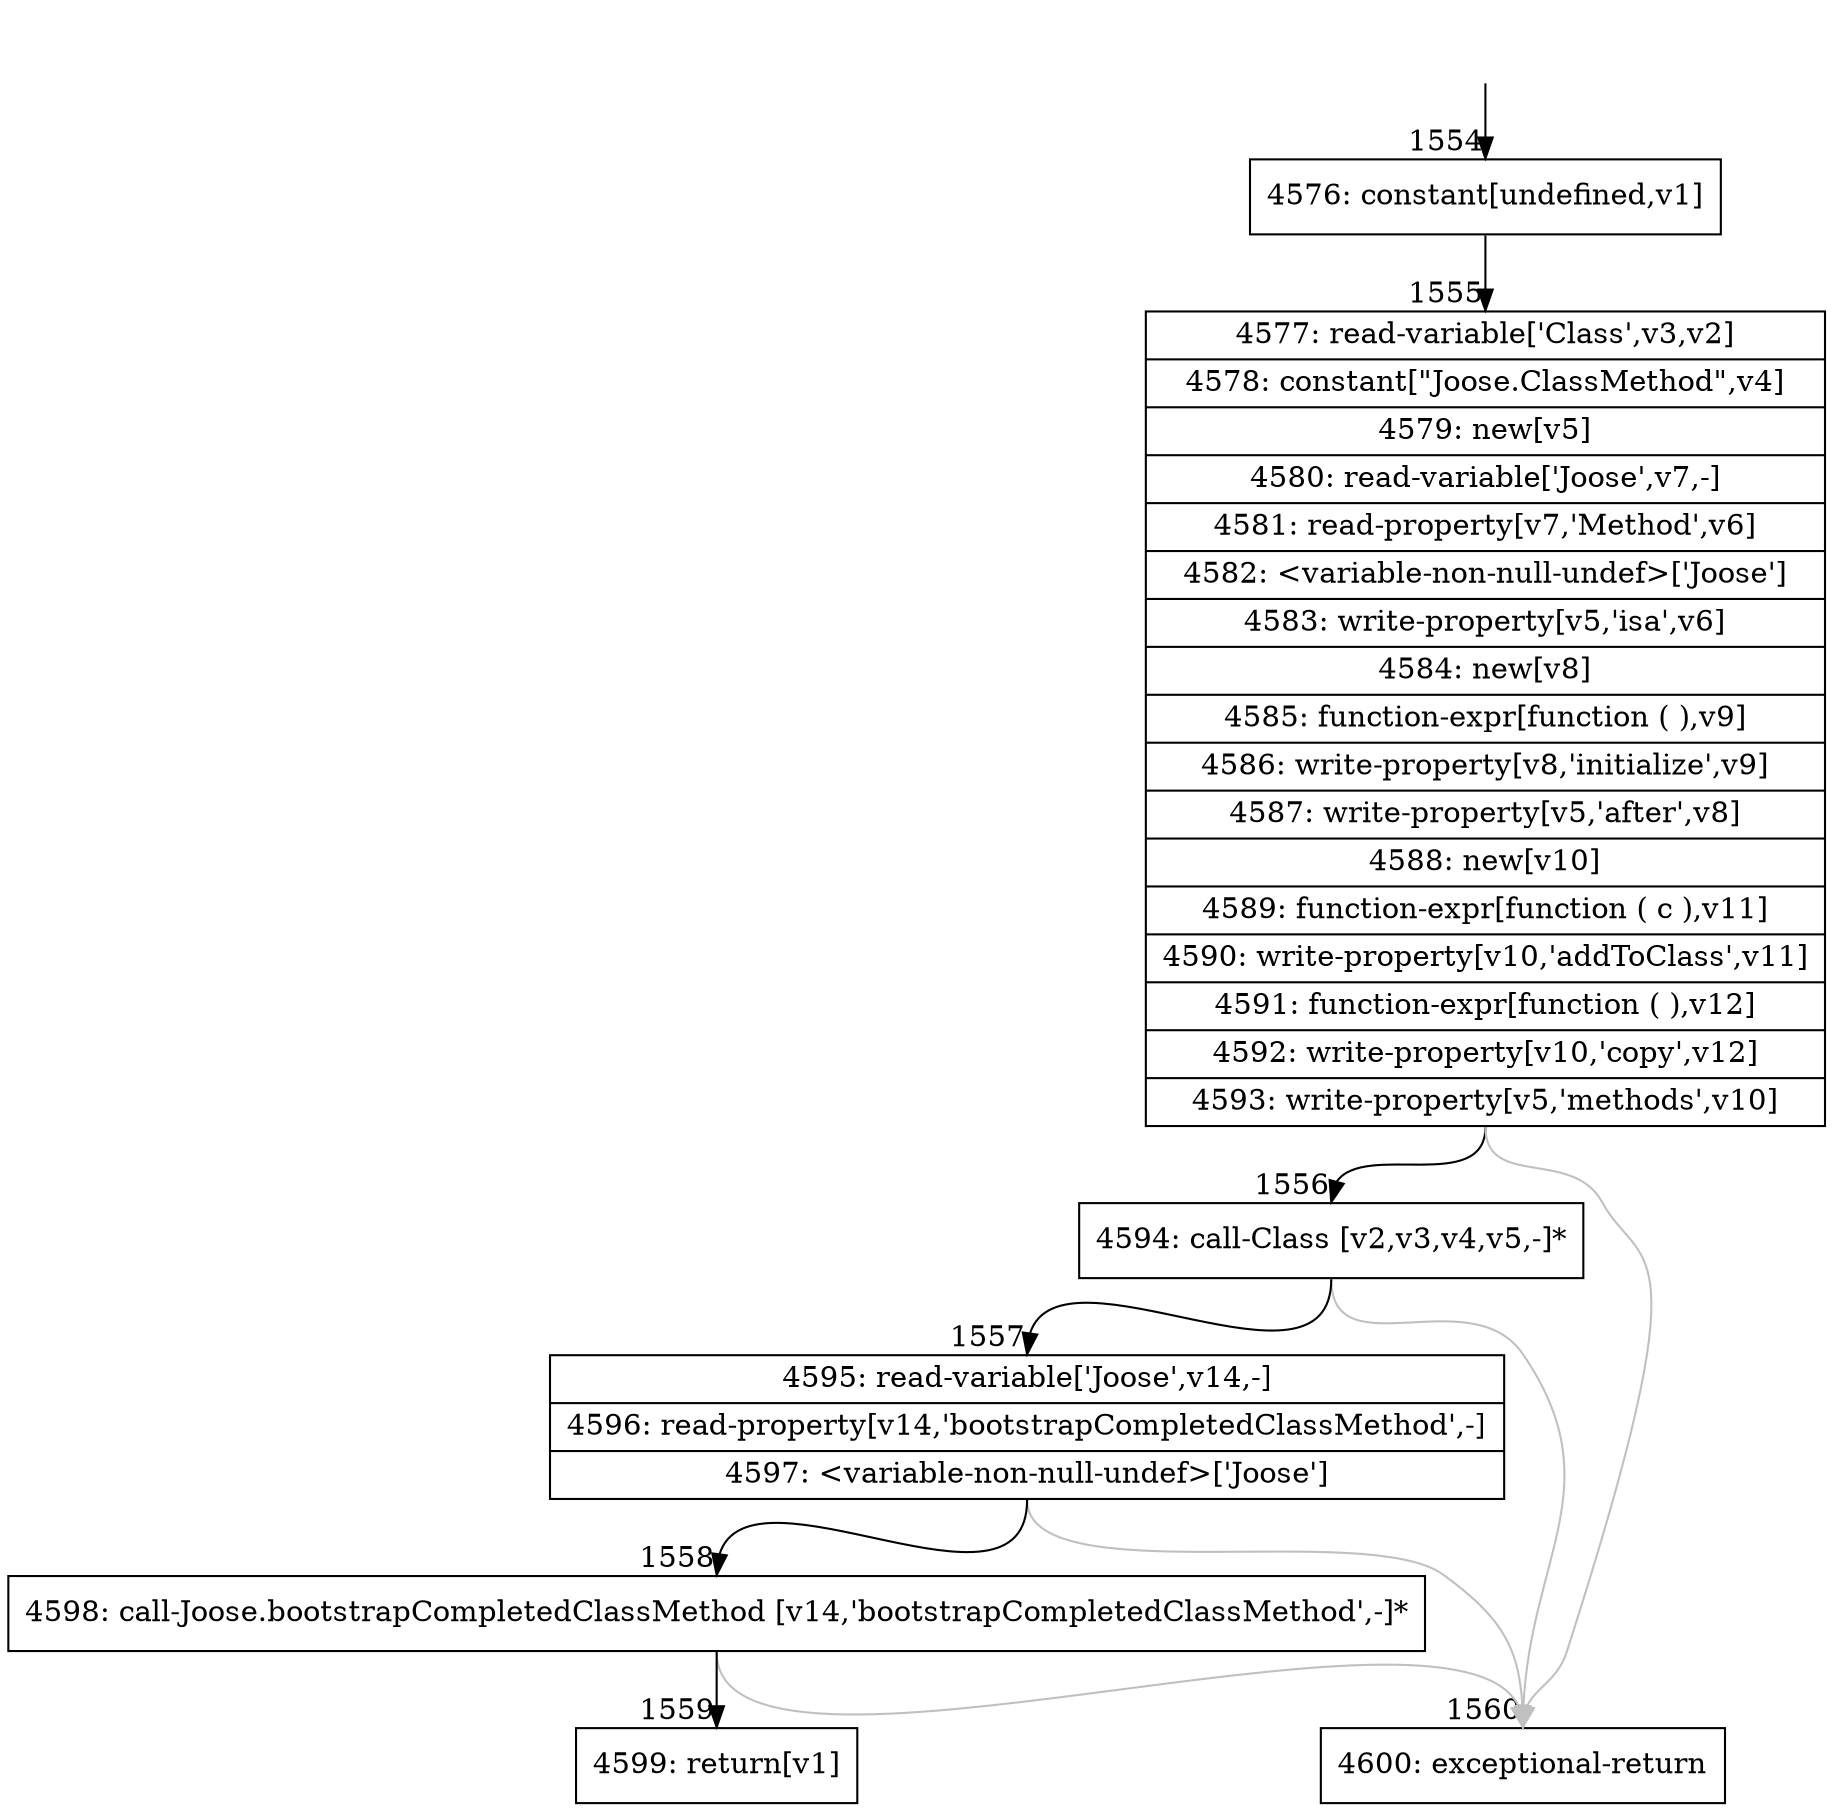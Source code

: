 digraph {
rankdir="TD"
BB_entry182[shape=none,label=""];
BB_entry182 -> BB1554 [tailport=s, headport=n, headlabel="    1554"]
BB1554 [shape=record label="{4576: constant[undefined,v1]}" ] 
BB1554 -> BB1555 [tailport=s, headport=n, headlabel="      1555"]
BB1555 [shape=record label="{4577: read-variable['Class',v3,v2]|4578: constant[\"Joose.ClassMethod\",v4]|4579: new[v5]|4580: read-variable['Joose',v7,-]|4581: read-property[v7,'Method',v6]|4582: \<variable-non-null-undef\>['Joose']|4583: write-property[v5,'isa',v6]|4584: new[v8]|4585: function-expr[function ( ),v9]|4586: write-property[v8,'initialize',v9]|4587: write-property[v5,'after',v8]|4588: new[v10]|4589: function-expr[function ( c ),v11]|4590: write-property[v10,'addToClass',v11]|4591: function-expr[function ( ),v12]|4592: write-property[v10,'copy',v12]|4593: write-property[v5,'methods',v10]}" ] 
BB1555 -> BB1556 [tailport=s, headport=n, headlabel="      1556"]
BB1555 -> BB1560 [tailport=s, headport=n, color=gray, headlabel="      1560"]
BB1556 [shape=record label="{4594: call-Class [v2,v3,v4,v5,-]*}" ] 
BB1556 -> BB1557 [tailport=s, headport=n, headlabel="      1557"]
BB1556 -> BB1560 [tailport=s, headport=n, color=gray]
BB1557 [shape=record label="{4595: read-variable['Joose',v14,-]|4596: read-property[v14,'bootstrapCompletedClassMethod',-]|4597: \<variable-non-null-undef\>['Joose']}" ] 
BB1557 -> BB1558 [tailport=s, headport=n, headlabel="      1558"]
BB1557 -> BB1560 [tailport=s, headport=n, color=gray]
BB1558 [shape=record label="{4598: call-Joose.bootstrapCompletedClassMethod [v14,'bootstrapCompletedClassMethod',-]*}" ] 
BB1558 -> BB1559 [tailport=s, headport=n, headlabel="      1559"]
BB1558 -> BB1560 [tailport=s, headport=n, color=gray]
BB1559 [shape=record label="{4599: return[v1]}" ] 
BB1560 [shape=record label="{4600: exceptional-return}" ] 
//#$~ 1777
}
